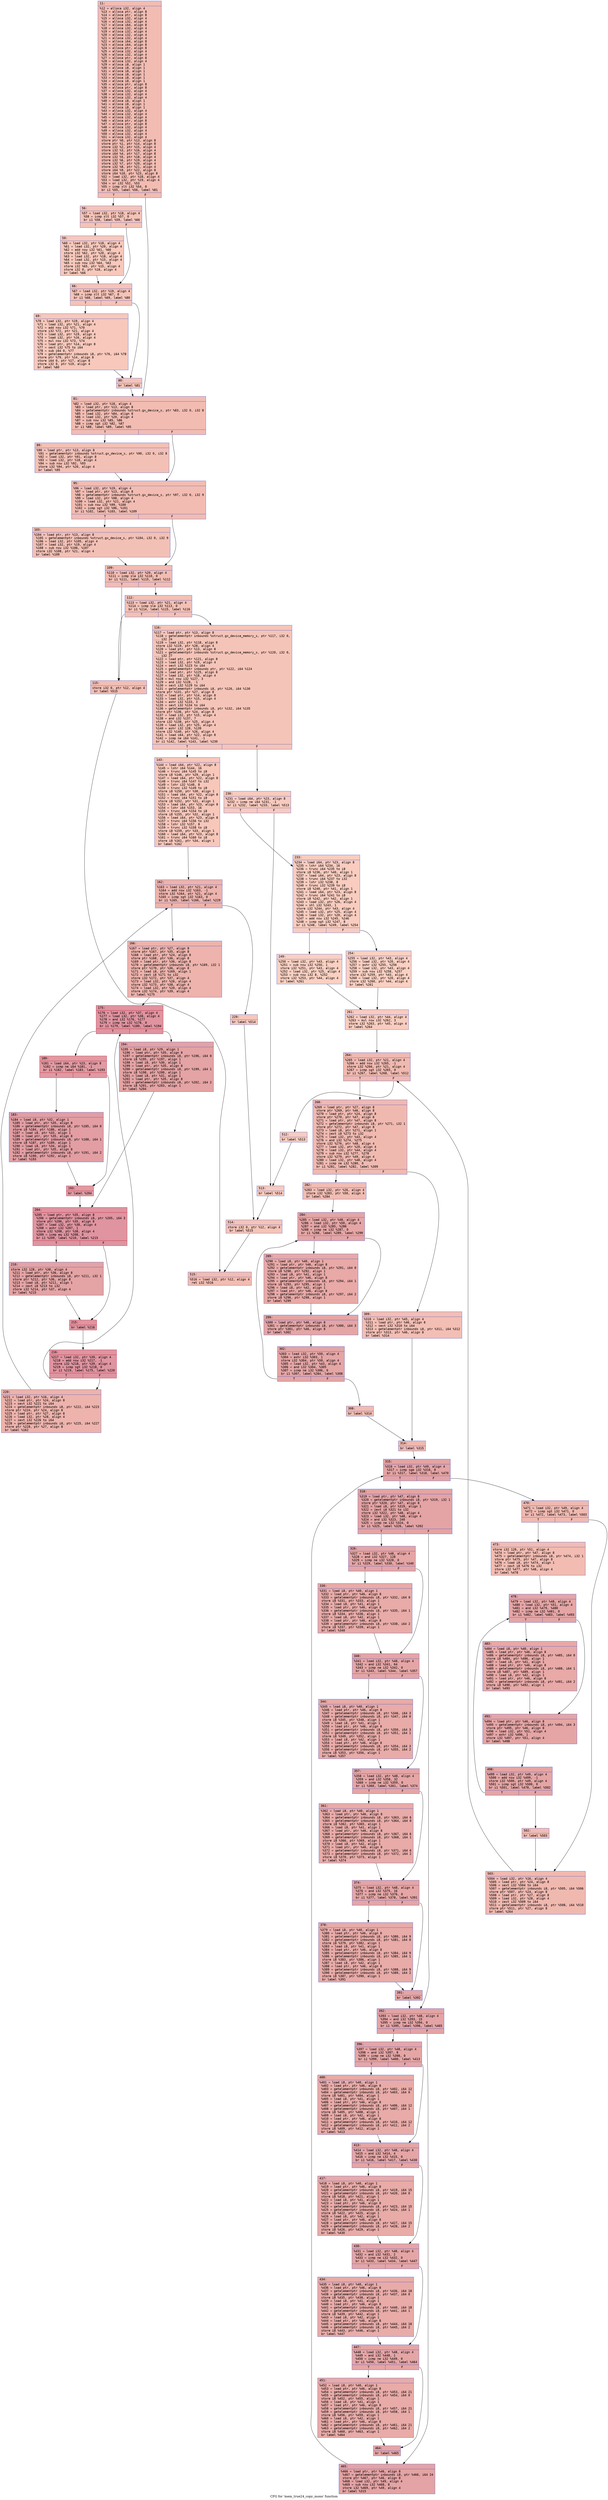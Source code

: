 digraph "CFG for 'mem_true24_copy_mono' function" {
	label="CFG for 'mem_true24_copy_mono' function";

	Node0x60000294b930 [shape=record,color="#3d50c3ff", style=filled, fillcolor="#e1675170" fontname="Courier",label="{11:\l|  %12 = alloca i32, align 4\l  %13 = alloca ptr, align 8\l  %14 = alloca ptr, align 8\l  %15 = alloca i32, align 4\l  %16 = alloca i32, align 4\l  %17 = alloca i64, align 8\l  %18 = alloca i32, align 4\l  %19 = alloca i32, align 4\l  %20 = alloca i32, align 4\l  %21 = alloca i32, align 4\l  %22 = alloca i64, align 8\l  %23 = alloca i64, align 8\l  %24 = alloca ptr, align 8\l  %25 = alloca i32, align 4\l  %26 = alloca i32, align 4\l  %27 = alloca ptr, align 8\l  %28 = alloca i32, align 4\l  %29 = alloca i8, align 1\l  %30 = alloca i8, align 1\l  %31 = alloca i8, align 1\l  %32 = alloca i8, align 1\l  %33 = alloca i8, align 1\l  %34 = alloca i8, align 1\l  %35 = alloca ptr, align 8\l  %36 = alloca ptr, align 8\l  %37 = alloca i32, align 4\l  %38 = alloca i32, align 4\l  %39 = alloca i32, align 4\l  %40 = alloca i8, align 1\l  %41 = alloca i8, align 1\l  %42 = alloca i8, align 1\l  %43 = alloca i32, align 4\l  %44 = alloca i32, align 4\l  %45 = alloca i32, align 4\l  %46 = alloca ptr, align 8\l  %47 = alloca ptr, align 8\l  %48 = alloca i32, align 4\l  %49 = alloca i32, align 4\l  %50 = alloca i32, align 4\l  %51 = alloca i32, align 4\l  store ptr %0, ptr %13, align 8\l  store ptr %1, ptr %14, align 8\l  store i32 %2, ptr %15, align 4\l  store i32 %3, ptr %16, align 4\l  store i64 %4, ptr %17, align 8\l  store i32 %5, ptr %18, align 4\l  store i32 %6, ptr %19, align 4\l  store i32 %7, ptr %20, align 4\l  store i32 %8, ptr %21, align 4\l  store i64 %9, ptr %22, align 8\l  store i64 %10, ptr %23, align 8\l  %52 = load i32, ptr %18, align 4\l  %53 = load i32, ptr %19, align 4\l  %54 = or i32 %52, %53\l  %55 = icmp slt i32 %54, 0\l  br i1 %55, label %56, label %81\l|{<s0>T|<s1>F}}"];
	Node0x60000294b930:s0 -> Node0x60000294b980[tooltip="11 -> 56\nProbability 37.50%" ];
	Node0x60000294b930:s1 -> Node0x60000294bb10[tooltip="11 -> 81\nProbability 62.50%" ];
	Node0x60000294b980 [shape=record,color="#3d50c3ff", style=filled, fillcolor="#e8765c70" fontname="Courier",label="{56:\l|  %57 = load i32, ptr %18, align 4\l  %58 = icmp slt i32 %57, 0\l  br i1 %58, label %59, label %66\l|{<s0>T|<s1>F}}"];
	Node0x60000294b980:s0 -> Node0x60000294b9d0[tooltip="56 -> 59\nProbability 37.50%" ];
	Node0x60000294b980:s1 -> Node0x60000294ba20[tooltip="56 -> 66\nProbability 62.50%" ];
	Node0x60000294b9d0 [shape=record,color="#3d50c3ff", style=filled, fillcolor="#ed836670" fontname="Courier",label="{59:\l|  %60 = load i32, ptr %18, align 4\l  %61 = load i32, ptr %20, align 4\l  %62 = add nsw i32 %61, %60\l  store i32 %62, ptr %20, align 4\l  %63 = load i32, ptr %18, align 4\l  %64 = load i32, ptr %15, align 4\l  %65 = sub nsw i32 %64, %63\l  store i32 %65, ptr %15, align 4\l  store i32 0, ptr %18, align 4\l  br label %66\l}"];
	Node0x60000294b9d0 -> Node0x60000294ba20[tooltip="59 -> 66\nProbability 100.00%" ];
	Node0x60000294ba20 [shape=record,color="#3d50c3ff", style=filled, fillcolor="#e8765c70" fontname="Courier",label="{66:\l|  %67 = load i32, ptr %19, align 4\l  %68 = icmp slt i32 %67, 0\l  br i1 %68, label %69, label %80\l|{<s0>T|<s1>F}}"];
	Node0x60000294ba20:s0 -> Node0x60000294ba70[tooltip="66 -> 69\nProbability 37.50%" ];
	Node0x60000294ba20:s1 -> Node0x60000294bac0[tooltip="66 -> 80\nProbability 62.50%" ];
	Node0x60000294ba70 [shape=record,color="#3d50c3ff", style=filled, fillcolor="#ed836670" fontname="Courier",label="{69:\l|  %70 = load i32, ptr %19, align 4\l  %71 = load i32, ptr %21, align 4\l  %72 = add nsw i32 %71, %70\l  store i32 %72, ptr %21, align 4\l  %73 = load i32, ptr %19, align 4\l  %74 = load i32, ptr %16, align 4\l  %75 = mul nsw i32 %73, %74\l  %76 = load ptr, ptr %14, align 8\l  %77 = sext i32 %75 to i64\l  %78 = sub i64 0, %77\l  %79 = getelementptr inbounds i8, ptr %76, i64 %78\l  store ptr %79, ptr %14, align 8\l  store i64 0, ptr %17, align 8\l  store i32 0, ptr %19, align 4\l  br label %80\l}"];
	Node0x60000294ba70 -> Node0x60000294bac0[tooltip="69 -> 80\nProbability 100.00%" ];
	Node0x60000294bac0 [shape=record,color="#3d50c3ff", style=filled, fillcolor="#e8765c70" fontname="Courier",label="{80:\l|  br label %81\l}"];
	Node0x60000294bac0 -> Node0x60000294bb10[tooltip="80 -> 81\nProbability 100.00%" ];
	Node0x60000294bb10 [shape=record,color="#3d50c3ff", style=filled, fillcolor="#e1675170" fontname="Courier",label="{81:\l|  %82 = load i32, ptr %18, align 4\l  %83 = load ptr, ptr %13, align 8\l  %84 = getelementptr inbounds %struct.gx_device_s, ptr %83, i32 0, i32 8\l  %85 = load i32, ptr %84, align 8\l  %86 = load i32, ptr %20, align 4\l  %87 = sub nsw i32 %85, %86\l  %88 = icmp sgt i32 %82, %87\l  br i1 %88, label %89, label %95\l|{<s0>T|<s1>F}}"];
	Node0x60000294bb10:s0 -> Node0x60000294bb60[tooltip="81 -> 89\nProbability 50.00%" ];
	Node0x60000294bb10:s1 -> Node0x60000294bbb0[tooltip="81 -> 95\nProbability 50.00%" ];
	Node0x60000294bb60 [shape=record,color="#3d50c3ff", style=filled, fillcolor="#e5705870" fontname="Courier",label="{89:\l|  %90 = load ptr, ptr %13, align 8\l  %91 = getelementptr inbounds %struct.gx_device_s, ptr %90, i32 0, i32 8\l  %92 = load i32, ptr %91, align 8\l  %93 = load i32, ptr %18, align 4\l  %94 = sub nsw i32 %92, %93\l  store i32 %94, ptr %20, align 4\l  br label %95\l}"];
	Node0x60000294bb60 -> Node0x60000294bbb0[tooltip="89 -> 95\nProbability 100.00%" ];
	Node0x60000294bbb0 [shape=record,color="#3d50c3ff", style=filled, fillcolor="#e1675170" fontname="Courier",label="{95:\l|  %96 = load i32, ptr %19, align 4\l  %97 = load ptr, ptr %13, align 8\l  %98 = getelementptr inbounds %struct.gx_device_s, ptr %97, i32 0, i32 9\l  %99 = load i32, ptr %98, align 4\l  %100 = load i32, ptr %21, align 4\l  %101 = sub nsw i32 %99, %100\l  %102 = icmp sgt i32 %96, %101\l  br i1 %102, label %103, label %109\l|{<s0>T|<s1>F}}"];
	Node0x60000294bbb0:s0 -> Node0x60000294bc00[tooltip="95 -> 103\nProbability 50.00%" ];
	Node0x60000294bbb0:s1 -> Node0x60000294bc50[tooltip="95 -> 109\nProbability 50.00%" ];
	Node0x60000294bc00 [shape=record,color="#3d50c3ff", style=filled, fillcolor="#e5705870" fontname="Courier",label="{103:\l|  %104 = load ptr, ptr %13, align 8\l  %105 = getelementptr inbounds %struct.gx_device_s, ptr %104, i32 0, i32 9\l  %106 = load i32, ptr %105, align 4\l  %107 = load i32, ptr %19, align 4\l  %108 = sub nsw i32 %106, %107\l  store i32 %108, ptr %21, align 4\l  br label %109\l}"];
	Node0x60000294bc00 -> Node0x60000294bc50[tooltip="103 -> 109\nProbability 100.00%" ];
	Node0x60000294bc50 [shape=record,color="#3d50c3ff", style=filled, fillcolor="#e1675170" fontname="Courier",label="{109:\l|  %110 = load i32, ptr %20, align 4\l  %111 = icmp sle i32 %110, 0\l  br i1 %111, label %115, label %112\l|{<s0>T|<s1>F}}"];
	Node0x60000294bc50:s0 -> Node0x60000294bcf0[tooltip="109 -> 115\nProbability 50.00%" ];
	Node0x60000294bc50:s1 -> Node0x60000294bca0[tooltip="109 -> 112\nProbability 50.00%" ];
	Node0x60000294bca0 [shape=record,color="#3d50c3ff", style=filled, fillcolor="#e5705870" fontname="Courier",label="{112:\l|  %113 = load i32, ptr %21, align 4\l  %114 = icmp sle i32 %113, 0\l  br i1 %114, label %115, label %116\l|{<s0>T|<s1>F}}"];
	Node0x60000294bca0:s0 -> Node0x60000294bcf0[tooltip="112 -> 115\nProbability 50.00%" ];
	Node0x60000294bca0:s1 -> Node0x60000294bd40[tooltip="112 -> 116\nProbability 50.00%" ];
	Node0x60000294bcf0 [shape=record,color="#3d50c3ff", style=filled, fillcolor="#e36c5570" fontname="Courier",label="{115:\l|  store i32 0, ptr %12, align 4\l  br label %515\l}"];
	Node0x60000294bcf0 -> Node0x60000294d130[tooltip="115 -> 515\nProbability 100.00%" ];
	Node0x60000294bd40 [shape=record,color="#3d50c3ff", style=filled, fillcolor="#e97a5f70" fontname="Courier",label="{116:\l|  %117 = load ptr, ptr %13, align 8\l  %118 = getelementptr inbounds %struct.gx_device_memory_s, ptr %117, i32 0,\l... i32 24\l  %119 = load i32, ptr %118, align 8\l  store i32 %119, ptr %28, align 4\l  %120 = load ptr, ptr %13, align 8\l  %121 = getelementptr inbounds %struct.gx_device_memory_s, ptr %120, i32 0,\l... i32 27\l  %122 = load ptr, ptr %121, align 8\l  %123 = load i32, ptr %19, align 4\l  %124 = sext i32 %123 to i64\l  %125 = getelementptr inbounds ptr, ptr %122, i64 %124\l  %126 = load ptr, ptr %125, align 8\l  %127 = load i32, ptr %18, align 4\l  %128 = mul nsw i32 %127, 3\l  %129 = and i32 %128, -1\l  %130 = sext i32 %129 to i64\l  %131 = getelementptr inbounds i8, ptr %126, i64 %130\l  store ptr %131, ptr %27, align 8\l  %132 = load ptr, ptr %14, align 8\l  %133 = load i32, ptr %15, align 4\l  %134 = ashr i32 %133, 3\l  %135 = sext i32 %134 to i64\l  %136 = getelementptr inbounds i8, ptr %132, i64 %135\l  store ptr %136, ptr %24, align 8\l  %137 = load i32, ptr %15, align 4\l  %138 = and i32 %137, 7\l  store i32 %138, ptr %25, align 4\l  %139 = load i32, ptr %25, align 4\l  %140 = ashr i32 128, %139\l  store i32 %140, ptr %26, align 4\l  %141 = load i64, ptr %22, align 8\l  %142 = icmp ne i64 %141, -1\l  br i1 %142, label %143, label %230\l|{<s0>T|<s1>F}}"];
	Node0x60000294bd40:s0 -> Node0x60000294bd90[tooltip="116 -> 143\nProbability 62.50%" ];
	Node0x60000294bd40:s1 -> Node0x60000294c230[tooltip="116 -> 230\nProbability 37.50%" ];
	Node0x60000294bd90 [shape=record,color="#3d50c3ff", style=filled, fillcolor="#ec7f6370" fontname="Courier",label="{143:\l|  %144 = load i64, ptr %22, align 8\l  %145 = lshr i64 %144, 16\l  %146 = trunc i64 %145 to i8\l  store i8 %146, ptr %29, align 1\l  %147 = load i64, ptr %22, align 8\l  %148 = trunc i64 %147 to i32\l  %149 = lshr i32 %148, 8\l  %150 = trunc i32 %149 to i8\l  store i8 %150, ptr %30, align 1\l  %151 = load i64, ptr %22, align 8\l  %152 = trunc i64 %151 to i8\l  store i8 %152, ptr %31, align 1\l  %153 = load i64, ptr %23, align 8\l  %154 = lshr i64 %153, 16\l  %155 = trunc i64 %154 to i8\l  store i8 %155, ptr %32, align 1\l  %156 = load i64, ptr %23, align 8\l  %157 = trunc i64 %156 to i32\l  %158 = lshr i32 %157, 8\l  %159 = trunc i32 %158 to i8\l  store i8 %159, ptr %33, align 1\l  %160 = load i64, ptr %23, align 8\l  %161 = trunc i64 %160 to i8\l  store i8 %161, ptr %34, align 1\l  br label %162\l}"];
	Node0x60000294bd90 -> Node0x60000294bde0[tooltip="143 -> 162\nProbability 100.00%" ];
	Node0x60000294bde0 [shape=record,color="#3d50c3ff", style=filled, fillcolor="#d6524470" fontname="Courier",label="{162:\l|  %163 = load i32, ptr %21, align 4\l  %164 = add nsw i32 %163, -1\l  store i32 %164, ptr %21, align 4\l  %165 = icmp sgt i32 %163, 0\l  br i1 %165, label %166, label %229\l|{<s0>T|<s1>F}}"];
	Node0x60000294bde0:s0 -> Node0x60000294be30[tooltip="162 -> 166\nProbability 96.88%" ];
	Node0x60000294bde0:s1 -> Node0x60000294c1e0[tooltip="162 -> 229\nProbability 3.12%" ];
	Node0x60000294be30 [shape=record,color="#3d50c3ff", style=filled, fillcolor="#d6524470" fontname="Courier",label="{166:\l|  %167 = load ptr, ptr %27, align 8\l  store ptr %167, ptr %35, align 8\l  %168 = load ptr, ptr %24, align 8\l  store ptr %168, ptr %36, align 8\l  %169 = load ptr, ptr %36, align 8\l  %170 = getelementptr inbounds i8, ptr %169, i32 1\l  store ptr %170, ptr %36, align 8\l  %171 = load i8, ptr %169, align 1\l  %172 = zext i8 %171 to i32\l  store i32 %172, ptr %37, align 4\l  %173 = load i32, ptr %26, align 4\l  store i32 %173, ptr %38, align 4\l  %174 = load i32, ptr %20, align 4\l  store i32 %174, ptr %39, align 4\l  br label %175\l}"];
	Node0x60000294be30 -> Node0x60000294be80[tooltip="166 -> 175\nProbability 100.00%" ];
	Node0x60000294be80 [shape=record,color="#b70d28ff", style=filled, fillcolor="#b70d2870" fontname="Courier",label="{175:\l|  %176 = load i32, ptr %37, align 4\l  %177 = load i32, ptr %38, align 4\l  %178 = and i32 %176, %177\l  %179 = icmp ne i32 %178, 0\l  br i1 %179, label %180, label %194\l|{<s0>T|<s1>F}}"];
	Node0x60000294be80:s0 -> Node0x60000294bed0[tooltip="175 -> 180\nProbability 62.50%" ];
	Node0x60000294be80:s1 -> Node0x60000294c000[tooltip="175 -> 194\nProbability 37.50%" ];
	Node0x60000294bed0 [shape=record,color="#b70d28ff", style=filled, fillcolor="#bb1b2c70" fontname="Courier",label="{180:\l|  %181 = load i64, ptr %23, align 8\l  %182 = icmp ne i64 %181, -1\l  br i1 %182, label %183, label %193\l|{<s0>T|<s1>F}}"];
	Node0x60000294bed0:s0 -> Node0x60000294bf20[tooltip="180 -> 183\nProbability 62.50%" ];
	Node0x60000294bed0:s1 -> Node0x60000294bf70[tooltip="180 -> 193\nProbability 37.50%" ];
	Node0x60000294bf20 [shape=record,color="#3d50c3ff", style=filled, fillcolor="#be242e70" fontname="Courier",label="{183:\l|  %184 = load i8, ptr %32, align 1\l  %185 = load ptr, ptr %35, align 8\l  %186 = getelementptr inbounds i8, ptr %185, i64 0\l  store i8 %184, ptr %186, align 1\l  %187 = load i8, ptr %33, align 1\l  %188 = load ptr, ptr %35, align 8\l  %189 = getelementptr inbounds i8, ptr %188, i64 1\l  store i8 %187, ptr %189, align 1\l  %190 = load i8, ptr %34, align 1\l  %191 = load ptr, ptr %35, align 8\l  %192 = getelementptr inbounds i8, ptr %191, i64 2\l  store i8 %190, ptr %192, align 1\l  br label %193\l}"];
	Node0x60000294bf20 -> Node0x60000294bf70[tooltip="183 -> 193\nProbability 100.00%" ];
	Node0x60000294bf70 [shape=record,color="#b70d28ff", style=filled, fillcolor="#bb1b2c70" fontname="Courier",label="{193:\l|  br label %204\l}"];
	Node0x60000294bf70 -> Node0x60000294c050[tooltip="193 -> 204\nProbability 100.00%" ];
	Node0x60000294c000 [shape=record,color="#3d50c3ff", style=filled, fillcolor="#c32e3170" fontname="Courier",label="{194:\l|  %195 = load i8, ptr %29, align 1\l  %196 = load ptr, ptr %35, align 8\l  %197 = getelementptr inbounds i8, ptr %196, i64 0\l  store i8 %195, ptr %197, align 1\l  %198 = load i8, ptr %30, align 1\l  %199 = load ptr, ptr %35, align 8\l  %200 = getelementptr inbounds i8, ptr %199, i64 1\l  store i8 %198, ptr %200, align 1\l  %201 = load i8, ptr %31, align 1\l  %202 = load ptr, ptr %35, align 8\l  %203 = getelementptr inbounds i8, ptr %202, i64 2\l  store i8 %201, ptr %203, align 1\l  br label %204\l}"];
	Node0x60000294c000 -> Node0x60000294c050[tooltip="194 -> 204\nProbability 100.00%" ];
	Node0x60000294c050 [shape=record,color="#b70d28ff", style=filled, fillcolor="#b70d2870" fontname="Courier",label="{204:\l|  %205 = load ptr, ptr %35, align 8\l  %206 = getelementptr inbounds i8, ptr %205, i64 3\l  store ptr %206, ptr %35, align 8\l  %207 = load i32, ptr %38, align 4\l  %208 = ashr i32 %207, 1\l  store i32 %208, ptr %38, align 4\l  %209 = icmp eq i32 %208, 0\l  br i1 %209, label %210, label %215\l|{<s0>T|<s1>F}}"];
	Node0x60000294c050:s0 -> Node0x60000294c0a0[tooltip="204 -> 210\nProbability 37.50%" ];
	Node0x60000294c050:s1 -> Node0x60000294c0f0[tooltip="204 -> 215\nProbability 62.50%" ];
	Node0x60000294c0a0 [shape=record,color="#3d50c3ff", style=filled, fillcolor="#c32e3170" fontname="Courier",label="{210:\l|  store i32 128, ptr %38, align 4\l  %211 = load ptr, ptr %36, align 8\l  %212 = getelementptr inbounds i8, ptr %211, i32 1\l  store ptr %212, ptr %36, align 8\l  %213 = load i8, ptr %211, align 1\l  %214 = zext i8 %213 to i32\l  store i32 %214, ptr %37, align 4\l  br label %215\l}"];
	Node0x60000294c0a0 -> Node0x60000294c0f0[tooltip="210 -> 215\nProbability 100.00%" ];
	Node0x60000294c0f0 [shape=record,color="#b70d28ff", style=filled, fillcolor="#b70d2870" fontname="Courier",label="{215:\l|  br label %216\l}"];
	Node0x60000294c0f0 -> Node0x60000294c140[tooltip="215 -> 216\nProbability 100.00%" ];
	Node0x60000294c140 [shape=record,color="#b70d28ff", style=filled, fillcolor="#b70d2870" fontname="Courier",label="{216:\l|  %217 = load i32, ptr %39, align 4\l  %218 = add nsw i32 %217, -1\l  store i32 %218, ptr %39, align 4\l  %219 = icmp sgt i32 %218, 0\l  br i1 %219, label %175, label %220\l|{<s0>T|<s1>F}}"];
	Node0x60000294c140:s0 -> Node0x60000294be80[tooltip="216 -> 175\nProbability 96.88%" ];
	Node0x60000294c140:s1 -> Node0x60000294c190[tooltip="216 -> 220\nProbability 3.12%" ];
	Node0x60000294c190 [shape=record,color="#3d50c3ff", style=filled, fillcolor="#d6524470" fontname="Courier",label="{220:\l|  %221 = load i32, ptr %16, align 4\l  %222 = load ptr, ptr %24, align 8\l  %223 = sext i32 %221 to i64\l  %224 = getelementptr inbounds i8, ptr %222, i64 %223\l  store ptr %224, ptr %24, align 8\l  %225 = load ptr, ptr %27, align 8\l  %226 = load i32, ptr %28, align 4\l  %227 = zext i32 %226 to i64\l  %228 = getelementptr inbounds i8, ptr %225, i64 %227\l  store ptr %228, ptr %27, align 8\l  br label %162\l}"];
	Node0x60000294c190 -> Node0x60000294bde0[tooltip="220 -> 162\nProbability 100.00%" ];
	Node0x60000294c1e0 [shape=record,color="#3d50c3ff", style=filled, fillcolor="#ec7f6370" fontname="Courier",label="{229:\l|  br label %514\l}"];
	Node0x60000294c1e0 -> Node0x60000294d0e0[tooltip="229 -> 514\nProbability 100.00%" ];
	Node0x60000294c230 [shape=record,color="#3d50c3ff", style=filled, fillcolor="#ef886b70" fontname="Courier",label="{230:\l|  %231 = load i64, ptr %23, align 8\l  %232 = icmp ne i64 %231, -1\l  br i1 %232, label %233, label %513\l|{<s0>T|<s1>F}}"];
	Node0x60000294c230:s0 -> Node0x60000294c280[tooltip="230 -> 233\nProbability 62.50%" ];
	Node0x60000294c230:s1 -> Node0x60000294d090[tooltip="230 -> 513\nProbability 37.50%" ];
	Node0x60000294c280 [shape=record,color="#3d50c3ff", style=filled, fillcolor="#f08b6e70" fontname="Courier",label="{233:\l|  %234 = load i64, ptr %23, align 8\l  %235 = lshr i64 %234, 16\l  %236 = trunc i64 %235 to i8\l  store i8 %236, ptr %40, align 1\l  %237 = load i64, ptr %23, align 8\l  %238 = trunc i64 %237 to i32\l  %239 = lshr i32 %238, 8\l  %240 = trunc i32 %239 to i8\l  store i8 %240, ptr %41, align 1\l  %241 = load i64, ptr %23, align 8\l  %242 = trunc i64 %241 to i8\l  store i8 %242, ptr %42, align 1\l  %243 = load i32, ptr %26, align 4\l  %244 = shl i32 %243, 1\l  store i32 %244, ptr %43, align 4\l  %245 = load i32, ptr %25, align 4\l  %246 = load i32, ptr %20, align 4\l  %247 = add nsw i32 %245, %246\l  %248 = icmp sgt i32 %247, 8\l  br i1 %248, label %249, label %254\l|{<s0>T|<s1>F}}"];
	Node0x60000294c280:s0 -> Node0x60000294c2d0[tooltip="233 -> 249\nProbability 50.00%" ];
	Node0x60000294c280:s1 -> Node0x60000294c320[tooltip="233 -> 254\nProbability 50.00%" ];
	Node0x60000294c2d0 [shape=record,color="#3d50c3ff", style=filled, fillcolor="#f3947570" fontname="Courier",label="{249:\l|  %250 = load i32, ptr %43, align 4\l  %251 = sub nsw i32 %250, 1\l  store i32 %251, ptr %43, align 4\l  %252 = load i32, ptr %25, align 4\l  %253 = sub nsw i32 8, %252\l  store i32 %253, ptr %44, align 4\l  br label %261\l}"];
	Node0x60000294c2d0 -> Node0x60000294c370[tooltip="249 -> 261\nProbability 100.00%" ];
	Node0x60000294c320 [shape=record,color="#3d50c3ff", style=filled, fillcolor="#f3947570" fontname="Courier",label="{254:\l|  %255 = load i32, ptr %43, align 4\l  %256 = load i32, ptr %20, align 4\l  %257 = ashr i32 %255, %256\l  %258 = load i32, ptr %43, align 4\l  %259 = sub nsw i32 %258, %257\l  store i32 %259, ptr %43, align 4\l  %260 = load i32, ptr %20, align 4\l  store i32 %260, ptr %44, align 4\l  br label %261\l}"];
	Node0x60000294c320 -> Node0x60000294c370[tooltip="254 -> 261\nProbability 100.00%" ];
	Node0x60000294c370 [shape=record,color="#3d50c3ff", style=filled, fillcolor="#f08b6e70" fontname="Courier",label="{261:\l|  %262 = load i32, ptr %44, align 4\l  %263 = mul nsw i32 %262, 3\l  store i32 %263, ptr %45, align 4\l  br label %264\l}"];
	Node0x60000294c370 -> Node0x60000294c3c0[tooltip="261 -> 264\nProbability 100.00%" ];
	Node0x60000294c3c0 [shape=record,color="#3d50c3ff", style=filled, fillcolor="#de614d70" fontname="Courier",label="{264:\l|  %265 = load i32, ptr %21, align 4\l  %266 = add nsw i32 %265, -1\l  store i32 %266, ptr %21, align 4\l  %267 = icmp sgt i32 %265, 0\l  br i1 %267, label %268, label %512\l|{<s0>T|<s1>F}}"];
	Node0x60000294c3c0:s0 -> Node0x60000294c410[tooltip="264 -> 268\nProbability 96.88%" ];
	Node0x60000294c3c0:s1 -> Node0x60000294d040[tooltip="264 -> 512\nProbability 3.12%" ];
	Node0x60000294c410 [shape=record,color="#3d50c3ff", style=filled, fillcolor="#de614d70" fontname="Courier",label="{268:\l|  %269 = load ptr, ptr %27, align 8\l  store ptr %269, ptr %46, align 8\l  %270 = load ptr, ptr %24, align 8\l  store ptr %270, ptr %47, align 8\l  %271 = load ptr, ptr %47, align 8\l  %272 = getelementptr inbounds i8, ptr %271, i32 1\l  store ptr %272, ptr %47, align 8\l  %273 = load i8, ptr %271, align 1\l  %274 = zext i8 %273 to i32\l  %275 = load i32, ptr %43, align 4\l  %276 = and i32 %274, %275\l  store i32 %276, ptr %48, align 4\l  %277 = load i32, ptr %20, align 4\l  %278 = load i32, ptr %44, align 4\l  %279 = sub nsw i32 %277, %278\l  store i32 %279, ptr %49, align 4\l  %280 = load i32, ptr %48, align 4\l  %281 = icmp ne i32 %280, 0\l  br i1 %281, label %282, label %309\l|{<s0>T|<s1>F}}"];
	Node0x60000294c410:s0 -> Node0x60000294c460[tooltip="268 -> 282\nProbability 62.50%" ];
	Node0x60000294c410:s1 -> Node0x60000294c640[tooltip="268 -> 309\nProbability 37.50%" ];
	Node0x60000294c460 [shape=record,color="#3d50c3ff", style=filled, fillcolor="#e1675170" fontname="Courier",label="{282:\l|  %283 = load i32, ptr %26, align 4\l  store i32 %283, ptr %50, align 4\l  br label %284\l}"];
	Node0x60000294c460 -> Node0x60000294c4b0[tooltip="282 -> 284\nProbability 100.00%" ];
	Node0x60000294c4b0 [shape=record,color="#3d50c3ff", style=filled, fillcolor="#c5333470" fontname="Courier",label="{284:\l|  %285 = load i32, ptr %48, align 4\l  %286 = load i32, ptr %50, align 4\l  %287 = and i32 %285, %286\l  %288 = icmp ne i32 %287, 0\l  br i1 %288, label %289, label %299\l|{<s0>T|<s1>F}}"];
	Node0x60000294c4b0:s0 -> Node0x60000294c500[tooltip="284 -> 289\nProbability 62.50%" ];
	Node0x60000294c4b0:s1 -> Node0x60000294c550[tooltip="284 -> 299\nProbability 37.50%" ];
	Node0x60000294c500 [shape=record,color="#3d50c3ff", style=filled, fillcolor="#ca3b3770" fontname="Courier",label="{289:\l|  %290 = load i8, ptr %40, align 1\l  %291 = load ptr, ptr %46, align 8\l  %292 = getelementptr inbounds i8, ptr %291, i64 0\l  store i8 %290, ptr %292, align 1\l  %293 = load i8, ptr %41, align 1\l  %294 = load ptr, ptr %46, align 8\l  %295 = getelementptr inbounds i8, ptr %294, i64 1\l  store i8 %293, ptr %295, align 1\l  %296 = load i8, ptr %42, align 1\l  %297 = load ptr, ptr %46, align 8\l  %298 = getelementptr inbounds i8, ptr %297, i64 2\l  store i8 %296, ptr %298, align 1\l  br label %299\l}"];
	Node0x60000294c500 -> Node0x60000294c550[tooltip="289 -> 299\nProbability 100.00%" ];
	Node0x60000294c550 [shape=record,color="#3d50c3ff", style=filled, fillcolor="#c5333470" fontname="Courier",label="{299:\l|  %300 = load ptr, ptr %46, align 8\l  %301 = getelementptr inbounds i8, ptr %300, i64 3\l  store ptr %301, ptr %46, align 8\l  br label %302\l}"];
	Node0x60000294c550 -> Node0x60000294c5a0[tooltip="299 -> 302\nProbability 100.00%" ];
	Node0x60000294c5a0 [shape=record,color="#3d50c3ff", style=filled, fillcolor="#c5333470" fontname="Courier",label="{302:\l|  %303 = load i32, ptr %50, align 4\l  %304 = ashr i32 %303, 1\l  store i32 %304, ptr %50, align 4\l  %305 = load i32, ptr %43, align 4\l  %306 = and i32 %304, %305\l  %307 = icmp ne i32 %306, 0\l  br i1 %307, label %284, label %308\l|{<s0>T|<s1>F}}"];
	Node0x60000294c5a0:s0 -> Node0x60000294c4b0[tooltip="302 -> 284\nProbability 96.88%" ];
	Node0x60000294c5a0:s1 -> Node0x60000294c5f0[tooltip="302 -> 308\nProbability 3.12%" ];
	Node0x60000294c5f0 [shape=record,color="#3d50c3ff", style=filled, fillcolor="#e1675170" fontname="Courier",label="{308:\l|  br label %314\l}"];
	Node0x60000294c5f0 -> Node0x60000294c690[tooltip="308 -> 314\nProbability 100.00%" ];
	Node0x60000294c640 [shape=record,color="#3d50c3ff", style=filled, fillcolor="#e36c5570" fontname="Courier",label="{309:\l|  %310 = load i32, ptr %45, align 4\l  %311 = load ptr, ptr %46, align 8\l  %312 = sext i32 %310 to i64\l  %313 = getelementptr inbounds i8, ptr %311, i64 %312\l  store ptr %313, ptr %46, align 8\l  br label %314\l}"];
	Node0x60000294c640 -> Node0x60000294c690[tooltip="309 -> 314\nProbability 100.00%" ];
	Node0x60000294c690 [shape=record,color="#3d50c3ff", style=filled, fillcolor="#de614d70" fontname="Courier",label="{314:\l|  br label %315\l}"];
	Node0x60000294c690 -> Node0x60000294c6e0[tooltip="314 -> 315\nProbability 100.00%" ];
	Node0x60000294c6e0 [shape=record,color="#3d50c3ff", style=filled, fillcolor="#c32e3170" fontname="Courier",label="{315:\l|  %316 = load i32, ptr %49, align 4\l  %317 = icmp sge i32 %316, 8\l  br i1 %317, label %318, label %470\l|{<s0>T|<s1>F}}"];
	Node0x60000294c6e0:s0 -> Node0x60000294c730[tooltip="315 -> 318\nProbability 96.88%" ];
	Node0x60000294c6e0:s1 -> Node0x60000294cdc0[tooltip="315 -> 470\nProbability 3.12%" ];
	Node0x60000294c730 [shape=record,color="#3d50c3ff", style=filled, fillcolor="#c32e3170" fontname="Courier",label="{318:\l|  %319 = load ptr, ptr %47, align 8\l  %320 = getelementptr inbounds i8, ptr %319, i32 1\l  store ptr %320, ptr %47, align 8\l  %321 = load i8, ptr %319, align 1\l  %322 = zext i8 %321 to i32\l  store i32 %322, ptr %48, align 4\l  %323 = load i32, ptr %48, align 4\l  %324 = and i32 %323, 240\l  %325 = icmp ne i32 %324, 0\l  br i1 %325, label %326, label %392\l|{<s0>T|<s1>F}}"];
	Node0x60000294c730:s0 -> Node0x60000294c780[tooltip="318 -> 326\nProbability 62.50%" ];
	Node0x60000294c730:s1 -> Node0x60000294ca50[tooltip="318 -> 392\nProbability 37.50%" ];
	Node0x60000294c780 [shape=record,color="#3d50c3ff", style=filled, fillcolor="#c5333470" fontname="Courier",label="{326:\l|  %327 = load i32, ptr %48, align 4\l  %328 = and i32 %327, 128\l  %329 = icmp ne i32 %328, 0\l  br i1 %329, label %330, label %340\l|{<s0>T|<s1>F}}"];
	Node0x60000294c780:s0 -> Node0x60000294c7d0[tooltip="326 -> 330\nProbability 50.00%" ];
	Node0x60000294c780:s1 -> Node0x60000294c820[tooltip="326 -> 340\nProbability 50.00%" ];
	Node0x60000294c7d0 [shape=record,color="#3d50c3ff", style=filled, fillcolor="#cc403a70" fontname="Courier",label="{330:\l|  %331 = load i8, ptr %40, align 1\l  %332 = load ptr, ptr %46, align 8\l  %333 = getelementptr inbounds i8, ptr %332, i64 0\l  store i8 %331, ptr %333, align 1\l  %334 = load i8, ptr %41, align 1\l  %335 = load ptr, ptr %46, align 8\l  %336 = getelementptr inbounds i8, ptr %335, i64 1\l  store i8 %334, ptr %336, align 1\l  %337 = load i8, ptr %42, align 1\l  %338 = load ptr, ptr %46, align 8\l  %339 = getelementptr inbounds i8, ptr %338, i64 2\l  store i8 %337, ptr %339, align 1\l  br label %340\l}"];
	Node0x60000294c7d0 -> Node0x60000294c820[tooltip="330 -> 340\nProbability 100.00%" ];
	Node0x60000294c820 [shape=record,color="#3d50c3ff", style=filled, fillcolor="#c5333470" fontname="Courier",label="{340:\l|  %341 = load i32, ptr %48, align 4\l  %342 = and i32 %341, 64\l  %343 = icmp ne i32 %342, 0\l  br i1 %343, label %344, label %357\l|{<s0>T|<s1>F}}"];
	Node0x60000294c820:s0 -> Node0x60000294c870[tooltip="340 -> 344\nProbability 50.00%" ];
	Node0x60000294c820:s1 -> Node0x60000294c8c0[tooltip="340 -> 357\nProbability 50.00%" ];
	Node0x60000294c870 [shape=record,color="#3d50c3ff", style=filled, fillcolor="#cc403a70" fontname="Courier",label="{344:\l|  %345 = load i8, ptr %40, align 1\l  %346 = load ptr, ptr %46, align 8\l  %347 = getelementptr inbounds i8, ptr %346, i64 3\l  %348 = getelementptr inbounds i8, ptr %347, i64 0\l  store i8 %345, ptr %348, align 1\l  %349 = load i8, ptr %41, align 1\l  %350 = load ptr, ptr %46, align 8\l  %351 = getelementptr inbounds i8, ptr %350, i64 3\l  %352 = getelementptr inbounds i8, ptr %351, i64 1\l  store i8 %349, ptr %352, align 1\l  %353 = load i8, ptr %42, align 1\l  %354 = load ptr, ptr %46, align 8\l  %355 = getelementptr inbounds i8, ptr %354, i64 3\l  %356 = getelementptr inbounds i8, ptr %355, i64 2\l  store i8 %353, ptr %356, align 1\l  br label %357\l}"];
	Node0x60000294c870 -> Node0x60000294c8c0[tooltip="344 -> 357\nProbability 100.00%" ];
	Node0x60000294c8c0 [shape=record,color="#3d50c3ff", style=filled, fillcolor="#c5333470" fontname="Courier",label="{357:\l|  %358 = load i32, ptr %48, align 4\l  %359 = and i32 %358, 32\l  %360 = icmp ne i32 %359, 0\l  br i1 %360, label %361, label %374\l|{<s0>T|<s1>F}}"];
	Node0x60000294c8c0:s0 -> Node0x60000294c910[tooltip="357 -> 361\nProbability 50.00%" ];
	Node0x60000294c8c0:s1 -> Node0x60000294c960[tooltip="357 -> 374\nProbability 50.00%" ];
	Node0x60000294c910 [shape=record,color="#3d50c3ff", style=filled, fillcolor="#cc403a70" fontname="Courier",label="{361:\l|  %362 = load i8, ptr %40, align 1\l  %363 = load ptr, ptr %46, align 8\l  %364 = getelementptr inbounds i8, ptr %363, i64 6\l  %365 = getelementptr inbounds i8, ptr %364, i64 0\l  store i8 %362, ptr %365, align 1\l  %366 = load i8, ptr %41, align 1\l  %367 = load ptr, ptr %46, align 8\l  %368 = getelementptr inbounds i8, ptr %367, i64 6\l  %369 = getelementptr inbounds i8, ptr %368, i64 1\l  store i8 %366, ptr %369, align 1\l  %370 = load i8, ptr %42, align 1\l  %371 = load ptr, ptr %46, align 8\l  %372 = getelementptr inbounds i8, ptr %371, i64 6\l  %373 = getelementptr inbounds i8, ptr %372, i64 2\l  store i8 %370, ptr %373, align 1\l  br label %374\l}"];
	Node0x60000294c910 -> Node0x60000294c960[tooltip="361 -> 374\nProbability 100.00%" ];
	Node0x60000294c960 [shape=record,color="#3d50c3ff", style=filled, fillcolor="#c5333470" fontname="Courier",label="{374:\l|  %375 = load i32, ptr %48, align 4\l  %376 = and i32 %375, 16\l  %377 = icmp ne i32 %376, 0\l  br i1 %377, label %378, label %391\l|{<s0>T|<s1>F}}"];
	Node0x60000294c960:s0 -> Node0x60000294c9b0[tooltip="374 -> 378\nProbability 50.00%" ];
	Node0x60000294c960:s1 -> Node0x60000294ca00[tooltip="374 -> 391\nProbability 50.00%" ];
	Node0x60000294c9b0 [shape=record,color="#3d50c3ff", style=filled, fillcolor="#cc403a70" fontname="Courier",label="{378:\l|  %379 = load i8, ptr %40, align 1\l  %380 = load ptr, ptr %46, align 8\l  %381 = getelementptr inbounds i8, ptr %380, i64 9\l  %382 = getelementptr inbounds i8, ptr %381, i64 0\l  store i8 %379, ptr %382, align 1\l  %383 = load i8, ptr %41, align 1\l  %384 = load ptr, ptr %46, align 8\l  %385 = getelementptr inbounds i8, ptr %384, i64 9\l  %386 = getelementptr inbounds i8, ptr %385, i64 1\l  store i8 %383, ptr %386, align 1\l  %387 = load i8, ptr %42, align 1\l  %388 = load ptr, ptr %46, align 8\l  %389 = getelementptr inbounds i8, ptr %388, i64 9\l  %390 = getelementptr inbounds i8, ptr %389, i64 2\l  store i8 %387, ptr %390, align 1\l  br label %391\l}"];
	Node0x60000294c9b0 -> Node0x60000294ca00[tooltip="378 -> 391\nProbability 100.00%" ];
	Node0x60000294ca00 [shape=record,color="#3d50c3ff", style=filled, fillcolor="#c5333470" fontname="Courier",label="{391:\l|  br label %392\l}"];
	Node0x60000294ca00 -> Node0x60000294ca50[tooltip="391 -> 392\nProbability 100.00%" ];
	Node0x60000294ca50 [shape=record,color="#3d50c3ff", style=filled, fillcolor="#c32e3170" fontname="Courier",label="{392:\l|  %393 = load i32, ptr %48, align 4\l  %394 = and i32 %393, 15\l  %395 = icmp ne i32 %394, 0\l  br i1 %395, label %396, label %465\l|{<s0>T|<s1>F}}"];
	Node0x60000294ca50:s0 -> Node0x60000294caa0[tooltip="392 -> 396\nProbability 62.50%" ];
	Node0x60000294ca50:s1 -> Node0x60000294cd70[tooltip="392 -> 465\nProbability 37.50%" ];
	Node0x60000294caa0 [shape=record,color="#3d50c3ff", style=filled, fillcolor="#c5333470" fontname="Courier",label="{396:\l|  %397 = load i32, ptr %48, align 4\l  %398 = and i32 %397, 8\l  %399 = icmp ne i32 %398, 0\l  br i1 %399, label %400, label %413\l|{<s0>T|<s1>F}}"];
	Node0x60000294caa0:s0 -> Node0x60000294caf0[tooltip="396 -> 400\nProbability 50.00%" ];
	Node0x60000294caa0:s1 -> Node0x60000294cb40[tooltip="396 -> 413\nProbability 50.00%" ];
	Node0x60000294caf0 [shape=record,color="#3d50c3ff", style=filled, fillcolor="#cc403a70" fontname="Courier",label="{400:\l|  %401 = load i8, ptr %40, align 1\l  %402 = load ptr, ptr %46, align 8\l  %403 = getelementptr inbounds i8, ptr %402, i64 12\l  %404 = getelementptr inbounds i8, ptr %403, i64 0\l  store i8 %401, ptr %404, align 1\l  %405 = load i8, ptr %41, align 1\l  %406 = load ptr, ptr %46, align 8\l  %407 = getelementptr inbounds i8, ptr %406, i64 12\l  %408 = getelementptr inbounds i8, ptr %407, i64 1\l  store i8 %405, ptr %408, align 1\l  %409 = load i8, ptr %42, align 1\l  %410 = load ptr, ptr %46, align 8\l  %411 = getelementptr inbounds i8, ptr %410, i64 12\l  %412 = getelementptr inbounds i8, ptr %411, i64 2\l  store i8 %409, ptr %412, align 1\l  br label %413\l}"];
	Node0x60000294caf0 -> Node0x60000294cb40[tooltip="400 -> 413\nProbability 100.00%" ];
	Node0x60000294cb40 [shape=record,color="#3d50c3ff", style=filled, fillcolor="#c5333470" fontname="Courier",label="{413:\l|  %414 = load i32, ptr %48, align 4\l  %415 = and i32 %414, 4\l  %416 = icmp ne i32 %415, 0\l  br i1 %416, label %417, label %430\l|{<s0>T|<s1>F}}"];
	Node0x60000294cb40:s0 -> Node0x60000294cb90[tooltip="413 -> 417\nProbability 50.00%" ];
	Node0x60000294cb40:s1 -> Node0x60000294cbe0[tooltip="413 -> 430\nProbability 50.00%" ];
	Node0x60000294cb90 [shape=record,color="#3d50c3ff", style=filled, fillcolor="#cc403a70" fontname="Courier",label="{417:\l|  %418 = load i8, ptr %40, align 1\l  %419 = load ptr, ptr %46, align 8\l  %420 = getelementptr inbounds i8, ptr %419, i64 15\l  %421 = getelementptr inbounds i8, ptr %420, i64 0\l  store i8 %418, ptr %421, align 1\l  %422 = load i8, ptr %41, align 1\l  %423 = load ptr, ptr %46, align 8\l  %424 = getelementptr inbounds i8, ptr %423, i64 15\l  %425 = getelementptr inbounds i8, ptr %424, i64 1\l  store i8 %422, ptr %425, align 1\l  %426 = load i8, ptr %42, align 1\l  %427 = load ptr, ptr %46, align 8\l  %428 = getelementptr inbounds i8, ptr %427, i64 15\l  %429 = getelementptr inbounds i8, ptr %428, i64 2\l  store i8 %426, ptr %429, align 1\l  br label %430\l}"];
	Node0x60000294cb90 -> Node0x60000294cbe0[tooltip="417 -> 430\nProbability 100.00%" ];
	Node0x60000294cbe0 [shape=record,color="#3d50c3ff", style=filled, fillcolor="#c5333470" fontname="Courier",label="{430:\l|  %431 = load i32, ptr %48, align 4\l  %432 = and i32 %431, 2\l  %433 = icmp ne i32 %432, 0\l  br i1 %433, label %434, label %447\l|{<s0>T|<s1>F}}"];
	Node0x60000294cbe0:s0 -> Node0x60000294cc30[tooltip="430 -> 434\nProbability 50.00%" ];
	Node0x60000294cbe0:s1 -> Node0x60000294cc80[tooltip="430 -> 447\nProbability 50.00%" ];
	Node0x60000294cc30 [shape=record,color="#3d50c3ff", style=filled, fillcolor="#cc403a70" fontname="Courier",label="{434:\l|  %435 = load i8, ptr %40, align 1\l  %436 = load ptr, ptr %46, align 8\l  %437 = getelementptr inbounds i8, ptr %436, i64 18\l  %438 = getelementptr inbounds i8, ptr %437, i64 0\l  store i8 %435, ptr %438, align 1\l  %439 = load i8, ptr %41, align 1\l  %440 = load ptr, ptr %46, align 8\l  %441 = getelementptr inbounds i8, ptr %440, i64 18\l  %442 = getelementptr inbounds i8, ptr %441, i64 1\l  store i8 %439, ptr %442, align 1\l  %443 = load i8, ptr %42, align 1\l  %444 = load ptr, ptr %46, align 8\l  %445 = getelementptr inbounds i8, ptr %444, i64 18\l  %446 = getelementptr inbounds i8, ptr %445, i64 2\l  store i8 %443, ptr %446, align 1\l  br label %447\l}"];
	Node0x60000294cc30 -> Node0x60000294cc80[tooltip="434 -> 447\nProbability 100.00%" ];
	Node0x60000294cc80 [shape=record,color="#3d50c3ff", style=filled, fillcolor="#c5333470" fontname="Courier",label="{447:\l|  %448 = load i32, ptr %48, align 4\l  %449 = and i32 %448, 1\l  %450 = icmp ne i32 %449, 0\l  br i1 %450, label %451, label %464\l|{<s0>T|<s1>F}}"];
	Node0x60000294cc80:s0 -> Node0x60000294ccd0[tooltip="447 -> 451\nProbability 50.00%" ];
	Node0x60000294cc80:s1 -> Node0x60000294cd20[tooltip="447 -> 464\nProbability 50.00%" ];
	Node0x60000294ccd0 [shape=record,color="#3d50c3ff", style=filled, fillcolor="#cc403a70" fontname="Courier",label="{451:\l|  %452 = load i8, ptr %40, align 1\l  %453 = load ptr, ptr %46, align 8\l  %454 = getelementptr inbounds i8, ptr %453, i64 21\l  %455 = getelementptr inbounds i8, ptr %454, i64 0\l  store i8 %452, ptr %455, align 1\l  %456 = load i8, ptr %41, align 1\l  %457 = load ptr, ptr %46, align 8\l  %458 = getelementptr inbounds i8, ptr %457, i64 21\l  %459 = getelementptr inbounds i8, ptr %458, i64 1\l  store i8 %456, ptr %459, align 1\l  %460 = load i8, ptr %42, align 1\l  %461 = load ptr, ptr %46, align 8\l  %462 = getelementptr inbounds i8, ptr %461, i64 21\l  %463 = getelementptr inbounds i8, ptr %462, i64 2\l  store i8 %460, ptr %463, align 1\l  br label %464\l}"];
	Node0x60000294ccd0 -> Node0x60000294cd20[tooltip="451 -> 464\nProbability 100.00%" ];
	Node0x60000294cd20 [shape=record,color="#3d50c3ff", style=filled, fillcolor="#c5333470" fontname="Courier",label="{464:\l|  br label %465\l}"];
	Node0x60000294cd20 -> Node0x60000294cd70[tooltip="464 -> 465\nProbability 100.00%" ];
	Node0x60000294cd70 [shape=record,color="#3d50c3ff", style=filled, fillcolor="#c32e3170" fontname="Courier",label="{465:\l|  %466 = load ptr, ptr %46, align 8\l  %467 = getelementptr inbounds i8, ptr %466, i64 24\l  store ptr %467, ptr %46, align 8\l  %468 = load i32, ptr %49, align 4\l  %469 = sub nsw i32 %468, 8\l  store i32 %469, ptr %49, align 4\l  br label %315\l}"];
	Node0x60000294cd70 -> Node0x60000294c6e0[tooltip="465 -> 315\nProbability 100.00%" ];
	Node0x60000294cdc0 [shape=record,color="#3d50c3ff", style=filled, fillcolor="#de614d70" fontname="Courier",label="{470:\l|  %471 = load i32, ptr %49, align 4\l  %472 = icmp sgt i32 %471, 0\l  br i1 %472, label %473, label %503\l|{<s0>T|<s1>F}}"];
	Node0x60000294cdc0:s0 -> Node0x60000294ce10[tooltip="470 -> 473\nProbability 62.50%" ];
	Node0x60000294cdc0:s1 -> Node0x60000294cff0[tooltip="470 -> 503\nProbability 37.50%" ];
	Node0x60000294ce10 [shape=record,color="#3d50c3ff", style=filled, fillcolor="#e1675170" fontname="Courier",label="{473:\l|  store i32 128, ptr %51, align 4\l  %474 = load ptr, ptr %47, align 8\l  %475 = getelementptr inbounds i8, ptr %474, i32 1\l  store ptr %475, ptr %47, align 8\l  %476 = load i8, ptr %474, align 1\l  %477 = zext i8 %476 to i32\l  store i32 %477, ptr %48, align 4\l  br label %478\l}"];
	Node0x60000294ce10 -> Node0x60000294ce60[tooltip="473 -> 478\nProbability 100.00%" ];
	Node0x60000294ce60 [shape=record,color="#3d50c3ff", style=filled, fillcolor="#c5333470" fontname="Courier",label="{478:\l|  %479 = load i32, ptr %48, align 4\l  %480 = load i32, ptr %51, align 4\l  %481 = and i32 %479, %480\l  %482 = icmp ne i32 %481, 0\l  br i1 %482, label %483, label %493\l|{<s0>T|<s1>F}}"];
	Node0x60000294ce60:s0 -> Node0x60000294ceb0[tooltip="478 -> 483\nProbability 62.50%" ];
	Node0x60000294ce60:s1 -> Node0x60000294cf00[tooltip="478 -> 493\nProbability 37.50%" ];
	Node0x60000294ceb0 [shape=record,color="#3d50c3ff", style=filled, fillcolor="#ca3b3770" fontname="Courier",label="{483:\l|  %484 = load i8, ptr %40, align 1\l  %485 = load ptr, ptr %46, align 8\l  %486 = getelementptr inbounds i8, ptr %485, i64 0\l  store i8 %484, ptr %486, align 1\l  %487 = load i8, ptr %41, align 1\l  %488 = load ptr, ptr %46, align 8\l  %489 = getelementptr inbounds i8, ptr %488, i64 1\l  store i8 %487, ptr %489, align 1\l  %490 = load i8, ptr %42, align 1\l  %491 = load ptr, ptr %46, align 8\l  %492 = getelementptr inbounds i8, ptr %491, i64 2\l  store i8 %490, ptr %492, align 1\l  br label %493\l}"];
	Node0x60000294ceb0 -> Node0x60000294cf00[tooltip="483 -> 493\nProbability 100.00%" ];
	Node0x60000294cf00 [shape=record,color="#3d50c3ff", style=filled, fillcolor="#c5333470" fontname="Courier",label="{493:\l|  %494 = load ptr, ptr %46, align 8\l  %495 = getelementptr inbounds i8, ptr %494, i64 3\l  store ptr %495, ptr %46, align 8\l  %496 = load i32, ptr %51, align 4\l  %497 = ashr i32 %496, 1\l  store i32 %497, ptr %51, align 4\l  br label %498\l}"];
	Node0x60000294cf00 -> Node0x60000294cf50[tooltip="493 -> 498\nProbability 100.00%" ];
	Node0x60000294cf50 [shape=record,color="#3d50c3ff", style=filled, fillcolor="#c5333470" fontname="Courier",label="{498:\l|  %499 = load i32, ptr %49, align 4\l  %500 = add nsw i32 %499, -1\l  store i32 %500, ptr %49, align 4\l  %501 = icmp sgt i32 %500, 0\l  br i1 %501, label %478, label %502\l|{<s0>T|<s1>F}}"];
	Node0x60000294cf50:s0 -> Node0x60000294ce60[tooltip="498 -> 478\nProbability 96.88%" ];
	Node0x60000294cf50:s1 -> Node0x60000294cfa0[tooltip="498 -> 502\nProbability 3.12%" ];
	Node0x60000294cfa0 [shape=record,color="#3d50c3ff", style=filled, fillcolor="#e1675170" fontname="Courier",label="{502:\l|  br label %503\l}"];
	Node0x60000294cfa0 -> Node0x60000294cff0[tooltip="502 -> 503\nProbability 100.00%" ];
	Node0x60000294cff0 [shape=record,color="#3d50c3ff", style=filled, fillcolor="#de614d70" fontname="Courier",label="{503:\l|  %504 = load i32, ptr %16, align 4\l  %505 = load ptr, ptr %24, align 8\l  %506 = sext i32 %504 to i64\l  %507 = getelementptr inbounds i8, ptr %505, i64 %506\l  store ptr %507, ptr %24, align 8\l  %508 = load ptr, ptr %27, align 8\l  %509 = load i32, ptr %28, align 4\l  %510 = zext i32 %509 to i64\l  %511 = getelementptr inbounds i8, ptr %508, i64 %510\l  store ptr %511, ptr %27, align 8\l  br label %264\l}"];
	Node0x60000294cff0 -> Node0x60000294c3c0[tooltip="503 -> 264\nProbability 100.00%" ];
	Node0x60000294d040 [shape=record,color="#3d50c3ff", style=filled, fillcolor="#f08b6e70" fontname="Courier",label="{512:\l|  br label %513\l}"];
	Node0x60000294d040 -> Node0x60000294d090[tooltip="512 -> 513\nProbability 100.00%" ];
	Node0x60000294d090 [shape=record,color="#3d50c3ff", style=filled, fillcolor="#ef886b70" fontname="Courier",label="{513:\l|  br label %514\l}"];
	Node0x60000294d090 -> Node0x60000294d0e0[tooltip="513 -> 514\nProbability 100.00%" ];
	Node0x60000294d0e0 [shape=record,color="#3d50c3ff", style=filled, fillcolor="#e97a5f70" fontname="Courier",label="{514:\l|  store i32 0, ptr %12, align 4\l  br label %515\l}"];
	Node0x60000294d0e0 -> Node0x60000294d130[tooltip="514 -> 515\nProbability 100.00%" ];
	Node0x60000294d130 [shape=record,color="#3d50c3ff", style=filled, fillcolor="#e1675170" fontname="Courier",label="{515:\l|  %516 = load i32, ptr %12, align 4\l  ret i32 %516\l}"];
}
